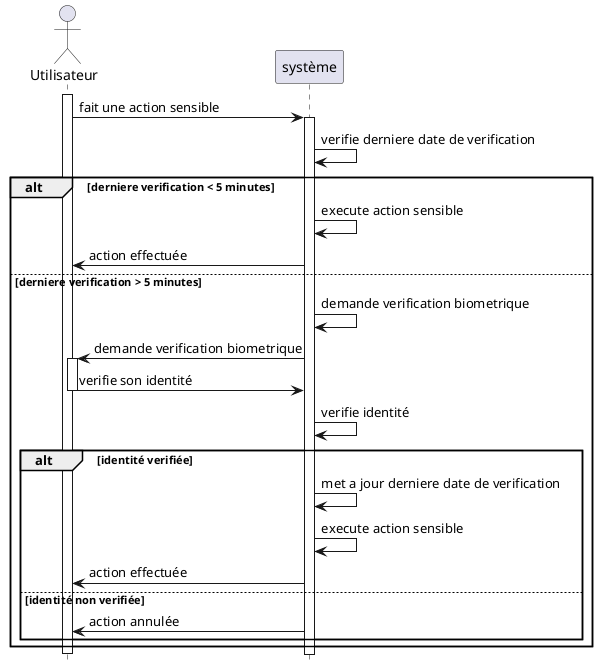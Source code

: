 @startuml verification_biometrique

hide footbox


actor "Utilisateur" as user
participant "système" as system

activate user
user -> system : fait une action sensible
activate system
system -> system : verifie derniere date de verification
alt derniere verification < 5 minutes
    system -> system : execute action sensible
    system -> user : action effectuée
else derniere verification > 5 minutes
    system -> system : demande verification biometrique
    system -> user : demande verification biometrique
    activate user
    user -> system : verifie son identité
    deactivate user
    system -> system : verifie identité
    alt identité verifiée
        system -> system : met a jour derniere date de verification
        system -> system : execute action sensible
        system -> user : action effectuée
    else identité non verifiée
        system -> user : action annulée
    end
end
deactivate user
